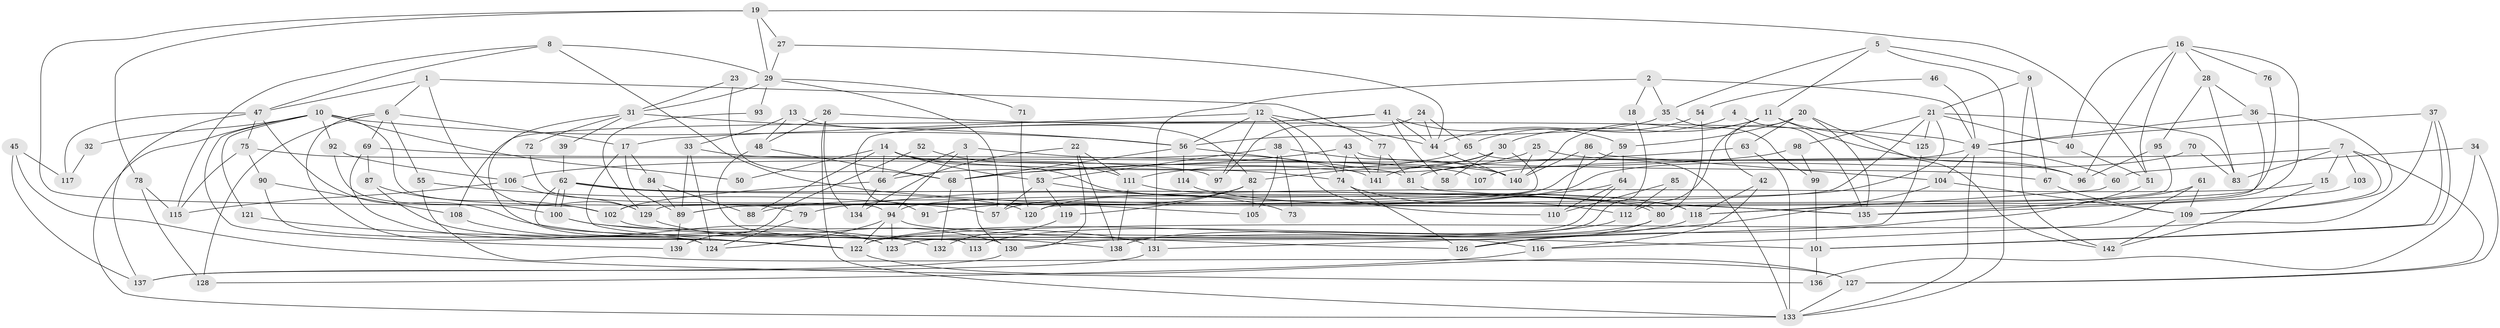 // Generated by graph-tools (version 1.1) at 2025/01/03/09/25 03:01:59]
// undirected, 142 vertices, 284 edges
graph export_dot {
graph [start="1"]
  node [color=gray90,style=filled];
  1;
  2;
  3;
  4;
  5;
  6;
  7;
  8;
  9;
  10;
  11;
  12;
  13;
  14;
  15;
  16;
  17;
  18;
  19;
  20;
  21;
  22;
  23;
  24;
  25;
  26;
  27;
  28;
  29;
  30;
  31;
  32;
  33;
  34;
  35;
  36;
  37;
  38;
  39;
  40;
  41;
  42;
  43;
  44;
  45;
  46;
  47;
  48;
  49;
  50;
  51;
  52;
  53;
  54;
  55;
  56;
  57;
  58;
  59;
  60;
  61;
  62;
  63;
  64;
  65;
  66;
  67;
  68;
  69;
  70;
  71;
  72;
  73;
  74;
  75;
  76;
  77;
  78;
  79;
  80;
  81;
  82;
  83;
  84;
  85;
  86;
  87;
  88;
  89;
  90;
  91;
  92;
  93;
  94;
  95;
  96;
  97;
  98;
  99;
  100;
  101;
  102;
  103;
  104;
  105;
  106;
  107;
  108;
  109;
  110;
  111;
  112;
  113;
  114;
  115;
  116;
  117;
  118;
  119;
  120;
  121;
  122;
  123;
  124;
  125;
  126;
  127;
  128;
  129;
  130;
  131;
  132;
  133;
  134;
  135;
  136;
  137;
  138;
  139;
  140;
  141;
  142;
  1 -- 77;
  1 -- 129;
  1 -- 6;
  1 -- 47;
  2 -- 49;
  2 -- 35;
  2 -- 18;
  2 -- 131;
  3 -- 130;
  3 -- 66;
  3 -- 94;
  3 -- 141;
  4 -- 44;
  4 -- 135;
  5 -- 133;
  5 -- 11;
  5 -- 9;
  5 -- 35;
  6 -- 69;
  6 -- 17;
  6 -- 55;
  6 -- 124;
  6 -- 128;
  7 -- 127;
  7 -- 83;
  7 -- 15;
  7 -- 103;
  7 -- 107;
  7 -- 109;
  8 -- 29;
  8 -- 47;
  8 -- 105;
  8 -- 115;
  9 -- 21;
  9 -- 67;
  9 -- 142;
  10 -- 56;
  10 -- 133;
  10 -- 32;
  10 -- 50;
  10 -- 79;
  10 -- 92;
  10 -- 121;
  10 -- 139;
  11 -- 96;
  11 -- 30;
  11 -- 112;
  11 -- 125;
  11 -- 140;
  12 -- 44;
  12 -- 17;
  12 -- 56;
  12 -- 74;
  12 -- 97;
  12 -- 110;
  13 -- 48;
  13 -- 33;
  13 -- 82;
  14 -- 53;
  14 -- 74;
  14 -- 50;
  14 -- 66;
  14 -- 88;
  14 -- 118;
  15 -- 142;
  15 -- 57;
  16 -- 118;
  16 -- 51;
  16 -- 28;
  16 -- 40;
  16 -- 76;
  16 -- 96;
  17 -- 122;
  17 -- 84;
  17 -- 89;
  18 -- 123;
  19 -- 102;
  19 -- 51;
  19 -- 27;
  19 -- 29;
  19 -- 78;
  20 -- 142;
  20 -- 59;
  20 -- 42;
  20 -- 63;
  20 -- 135;
  21 -- 125;
  21 -- 94;
  21 -- 40;
  21 -- 83;
  21 -- 89;
  21 -- 98;
  22 -- 130;
  22 -- 111;
  22 -- 134;
  22 -- 138;
  23 -- 31;
  23 -- 68;
  24 -- 44;
  24 -- 97;
  24 -- 65;
  25 -- 140;
  25 -- 111;
  25 -- 96;
  26 -- 133;
  26 -- 49;
  26 -- 48;
  26 -- 134;
  27 -- 29;
  27 -- 44;
  28 -- 36;
  28 -- 83;
  28 -- 95;
  29 -- 57;
  29 -- 31;
  29 -- 71;
  29 -- 93;
  30 -- 141;
  30 -- 82;
  30 -- 58;
  30 -- 129;
  31 -- 56;
  31 -- 39;
  31 -- 72;
  31 -- 123;
  32 -- 117;
  33 -- 124;
  33 -- 89;
  33 -- 140;
  34 -- 60;
  34 -- 127;
  34 -- 136;
  35 -- 56;
  35 -- 99;
  36 -- 109;
  36 -- 80;
  36 -- 49;
  37 -- 101;
  37 -- 101;
  37 -- 49;
  37 -- 122;
  38 -- 105;
  38 -- 140;
  38 -- 53;
  38 -- 73;
  39 -- 62;
  40 -- 51;
  41 -- 44;
  41 -- 59;
  41 -- 58;
  41 -- 91;
  41 -- 108;
  42 -- 116;
  42 -- 118;
  43 -- 67;
  43 -- 68;
  43 -- 74;
  43 -- 141;
  44 -- 140;
  45 -- 137;
  45 -- 136;
  45 -- 117;
  46 -- 49;
  46 -- 54;
  47 -- 137;
  47 -- 75;
  47 -- 117;
  47 -- 132;
  48 -- 138;
  48 -- 68;
  49 -- 81;
  49 -- 60;
  49 -- 104;
  49 -- 133;
  51 -- 126;
  52 -- 111;
  52 -- 139;
  53 -- 57;
  53 -- 73;
  53 -- 119;
  54 -- 65;
  54 -- 80;
  55 -- 127;
  55 -- 57;
  56 -- 68;
  56 -- 81;
  56 -- 114;
  59 -- 64;
  59 -- 89;
  60 -- 118;
  61 -- 109;
  61 -- 116;
  61 -- 135;
  62 -- 80;
  62 -- 80;
  62 -- 100;
  62 -- 100;
  62 -- 113;
  62 -- 120;
  63 -- 133;
  63 -- 68;
  64 -- 122;
  64 -- 79;
  64 -- 110;
  65 -- 66;
  65 -- 133;
  66 -- 134;
  66 -- 102;
  67 -- 109;
  68 -- 132;
  69 -- 122;
  69 -- 87;
  69 -- 107;
  70 -- 83;
  70 -- 88;
  71 -- 120;
  72 -- 94;
  74 -- 112;
  74 -- 126;
  75 -- 90;
  75 -- 97;
  75 -- 115;
  76 -- 120;
  77 -- 141;
  77 -- 81;
  78 -- 115;
  78 -- 128;
  79 -- 124;
  80 -- 126;
  80 -- 138;
  81 -- 135;
  82 -- 119;
  82 -- 91;
  82 -- 105;
  82 -- 120;
  84 -- 89;
  84 -- 88;
  85 -- 110;
  85 -- 112;
  86 -- 110;
  86 -- 140;
  86 -- 104;
  87 -- 102;
  87 -- 122;
  89 -- 139;
  90 -- 108;
  90 -- 124;
  92 -- 106;
  92 -- 100;
  93 -- 129;
  94 -- 122;
  94 -- 123;
  94 -- 124;
  94 -- 126;
  95 -- 96;
  95 -- 102;
  98 -- 99;
  98 -- 106;
  99 -- 101;
  100 -- 101;
  100 -- 131;
  101 -- 136;
  102 -- 116;
  103 -- 135;
  104 -- 109;
  104 -- 130;
  106 -- 115;
  106 -- 129;
  108 -- 123;
  109 -- 142;
  111 -- 118;
  111 -- 138;
  112 -- 113;
  114 -- 135;
  116 -- 128;
  118 -- 122;
  119 -- 132;
  121 -- 122;
  122 -- 127;
  125 -- 131;
  127 -- 133;
  129 -- 130;
  130 -- 137;
  131 -- 137;
}
